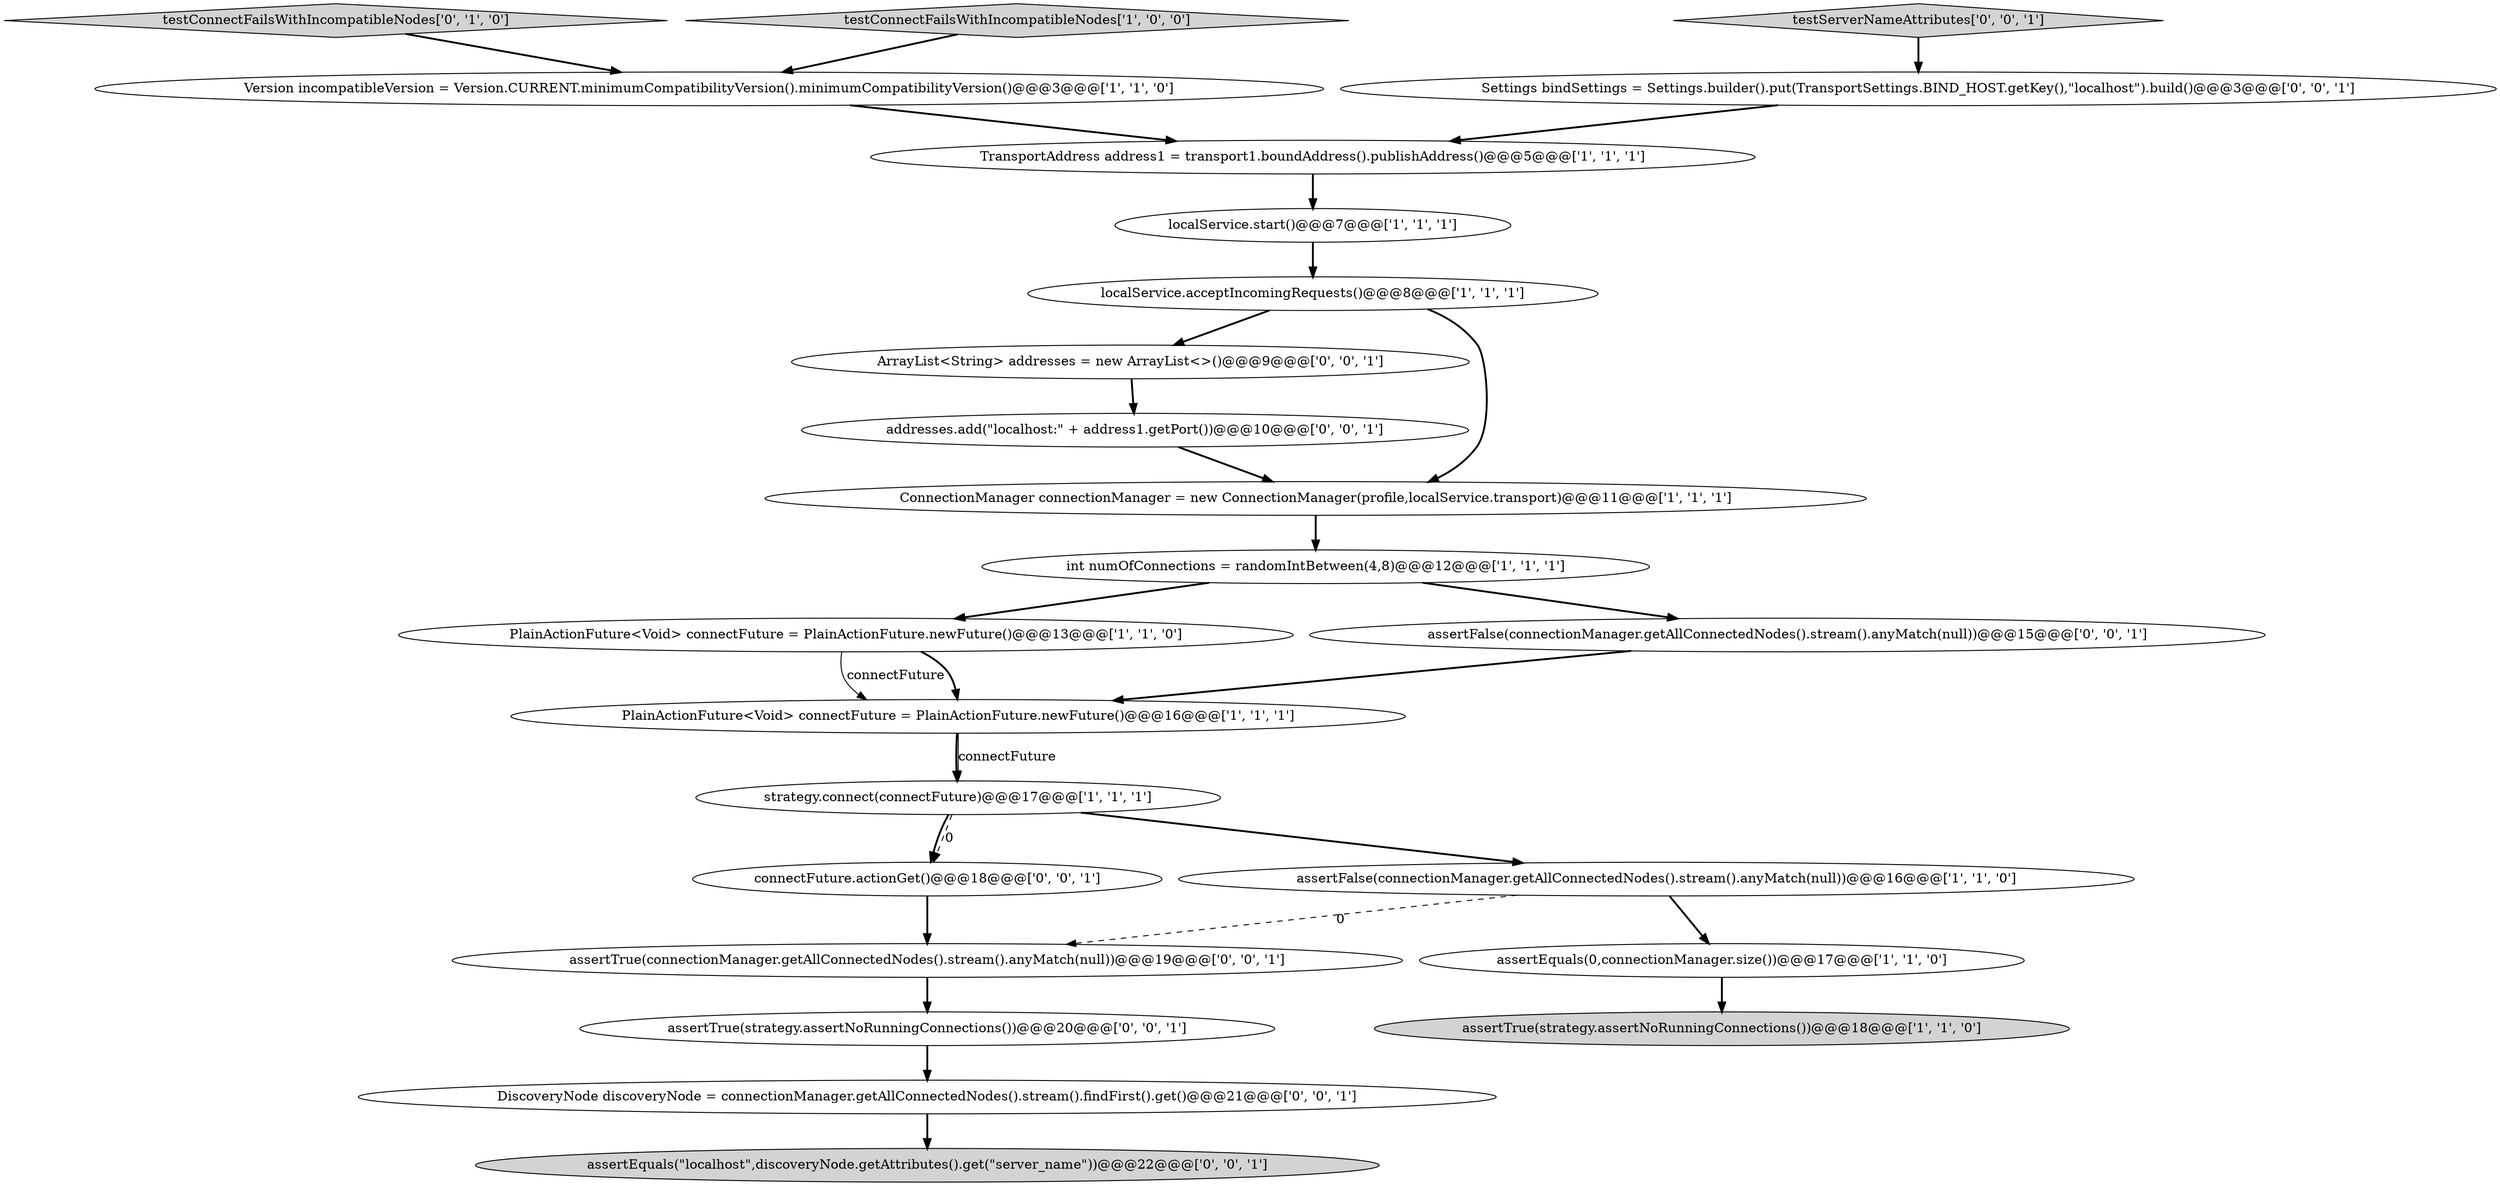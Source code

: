 digraph {
8 [style = filled, label = "localService.acceptIncomingRequests()@@@8@@@['1', '1', '1']", fillcolor = white, shape = ellipse image = "AAA0AAABBB1BBB"];
9 [style = filled, label = "assertTrue(strategy.assertNoRunningConnections())@@@18@@@['1', '1', '0']", fillcolor = lightgray, shape = ellipse image = "AAA0AAABBB1BBB"];
19 [style = filled, label = "addresses.add(\"localhost:\" + address1.getPort())@@@10@@@['0', '0', '1']", fillcolor = white, shape = ellipse image = "AAA0AAABBB3BBB"];
10 [style = filled, label = "PlainActionFuture<Void> connectFuture = PlainActionFuture.newFuture()@@@13@@@['1', '1', '0']", fillcolor = white, shape = ellipse image = "AAA0AAABBB1BBB"];
22 [style = filled, label = "assertTrue(strategy.assertNoRunningConnections())@@@20@@@['0', '0', '1']", fillcolor = white, shape = ellipse image = "AAA0AAABBB3BBB"];
13 [style = filled, label = "testConnectFailsWithIncompatibleNodes['0', '1', '0']", fillcolor = lightgray, shape = diamond image = "AAA0AAABBB2BBB"];
3 [style = filled, label = "PlainActionFuture<Void> connectFuture = PlainActionFuture.newFuture()@@@16@@@['1', '1', '1']", fillcolor = white, shape = ellipse image = "AAA0AAABBB1BBB"];
11 [style = filled, label = "Version incompatibleVersion = Version.CURRENT.minimumCompatibilityVersion().minimumCompatibilityVersion()@@@3@@@['1', '1', '0']", fillcolor = white, shape = ellipse image = "AAA0AAABBB1BBB"];
12 [style = filled, label = "TransportAddress address1 = transport1.boundAddress().publishAddress()@@@5@@@['1', '1', '1']", fillcolor = white, shape = ellipse image = "AAA0AAABBB1BBB"];
17 [style = filled, label = "connectFuture.actionGet()@@@18@@@['0', '0', '1']", fillcolor = white, shape = ellipse image = "AAA0AAABBB3BBB"];
20 [style = filled, label = "ArrayList<String> addresses = new ArrayList<>()@@@9@@@['0', '0', '1']", fillcolor = white, shape = ellipse image = "AAA0AAABBB3BBB"];
15 [style = filled, label = "assertFalse(connectionManager.getAllConnectedNodes().stream().anyMatch(null))@@@15@@@['0', '0', '1']", fillcolor = white, shape = ellipse image = "AAA0AAABBB3BBB"];
21 [style = filled, label = "assertEquals(\"localhost\",discoveryNode.getAttributes().get(\"server_name\"))@@@22@@@['0', '0', '1']", fillcolor = lightgray, shape = ellipse image = "AAA0AAABBB3BBB"];
2 [style = filled, label = "testConnectFailsWithIncompatibleNodes['1', '0', '0']", fillcolor = lightgray, shape = diamond image = "AAA0AAABBB1BBB"];
6 [style = filled, label = "assertFalse(connectionManager.getAllConnectedNodes().stream().anyMatch(null))@@@16@@@['1', '1', '0']", fillcolor = white, shape = ellipse image = "AAA0AAABBB1BBB"];
23 [style = filled, label = "testServerNameAttributes['0', '0', '1']", fillcolor = lightgray, shape = diamond image = "AAA0AAABBB3BBB"];
5 [style = filled, label = "ConnectionManager connectionManager = new ConnectionManager(profile,localService.transport)@@@11@@@['1', '1', '1']", fillcolor = white, shape = ellipse image = "AAA0AAABBB1BBB"];
14 [style = filled, label = "Settings bindSettings = Settings.builder().put(TransportSettings.BIND_HOST.getKey(),\"localhost\").build()@@@3@@@['0', '0', '1']", fillcolor = white, shape = ellipse image = "AAA0AAABBB3BBB"];
0 [style = filled, label = "int numOfConnections = randomIntBetween(4,8)@@@12@@@['1', '1', '1']", fillcolor = white, shape = ellipse image = "AAA0AAABBB1BBB"];
7 [style = filled, label = "assertEquals(0,connectionManager.size())@@@17@@@['1', '1', '0']", fillcolor = white, shape = ellipse image = "AAA0AAABBB1BBB"];
4 [style = filled, label = "localService.start()@@@7@@@['1', '1', '1']", fillcolor = white, shape = ellipse image = "AAA0AAABBB1BBB"];
16 [style = filled, label = "assertTrue(connectionManager.getAllConnectedNodes().stream().anyMatch(null))@@@19@@@['0', '0', '1']", fillcolor = white, shape = ellipse image = "AAA0AAABBB3BBB"];
18 [style = filled, label = "DiscoveryNode discoveryNode = connectionManager.getAllConnectedNodes().stream().findFirst().get()@@@21@@@['0', '0', '1']", fillcolor = white, shape = ellipse image = "AAA0AAABBB3BBB"];
1 [style = filled, label = "strategy.connect(connectFuture)@@@17@@@['1', '1', '1']", fillcolor = white, shape = ellipse image = "AAA0AAABBB1BBB"];
11->12 [style = bold, label=""];
8->5 [style = bold, label=""];
19->5 [style = bold, label=""];
2->11 [style = bold, label=""];
7->9 [style = bold, label=""];
10->3 [style = solid, label="connectFuture"];
12->4 [style = bold, label=""];
14->12 [style = bold, label=""];
4->8 [style = bold, label=""];
16->22 [style = bold, label=""];
1->6 [style = bold, label=""];
3->1 [style = bold, label=""];
10->3 [style = bold, label=""];
20->19 [style = bold, label=""];
3->1 [style = solid, label="connectFuture"];
0->10 [style = bold, label=""];
5->0 [style = bold, label=""];
13->11 [style = bold, label=""];
0->15 [style = bold, label=""];
1->17 [style = bold, label=""];
6->16 [style = dashed, label="0"];
22->18 [style = bold, label=""];
15->3 [style = bold, label=""];
23->14 [style = bold, label=""];
18->21 [style = bold, label=""];
6->7 [style = bold, label=""];
1->17 [style = dashed, label="0"];
17->16 [style = bold, label=""];
8->20 [style = bold, label=""];
}
